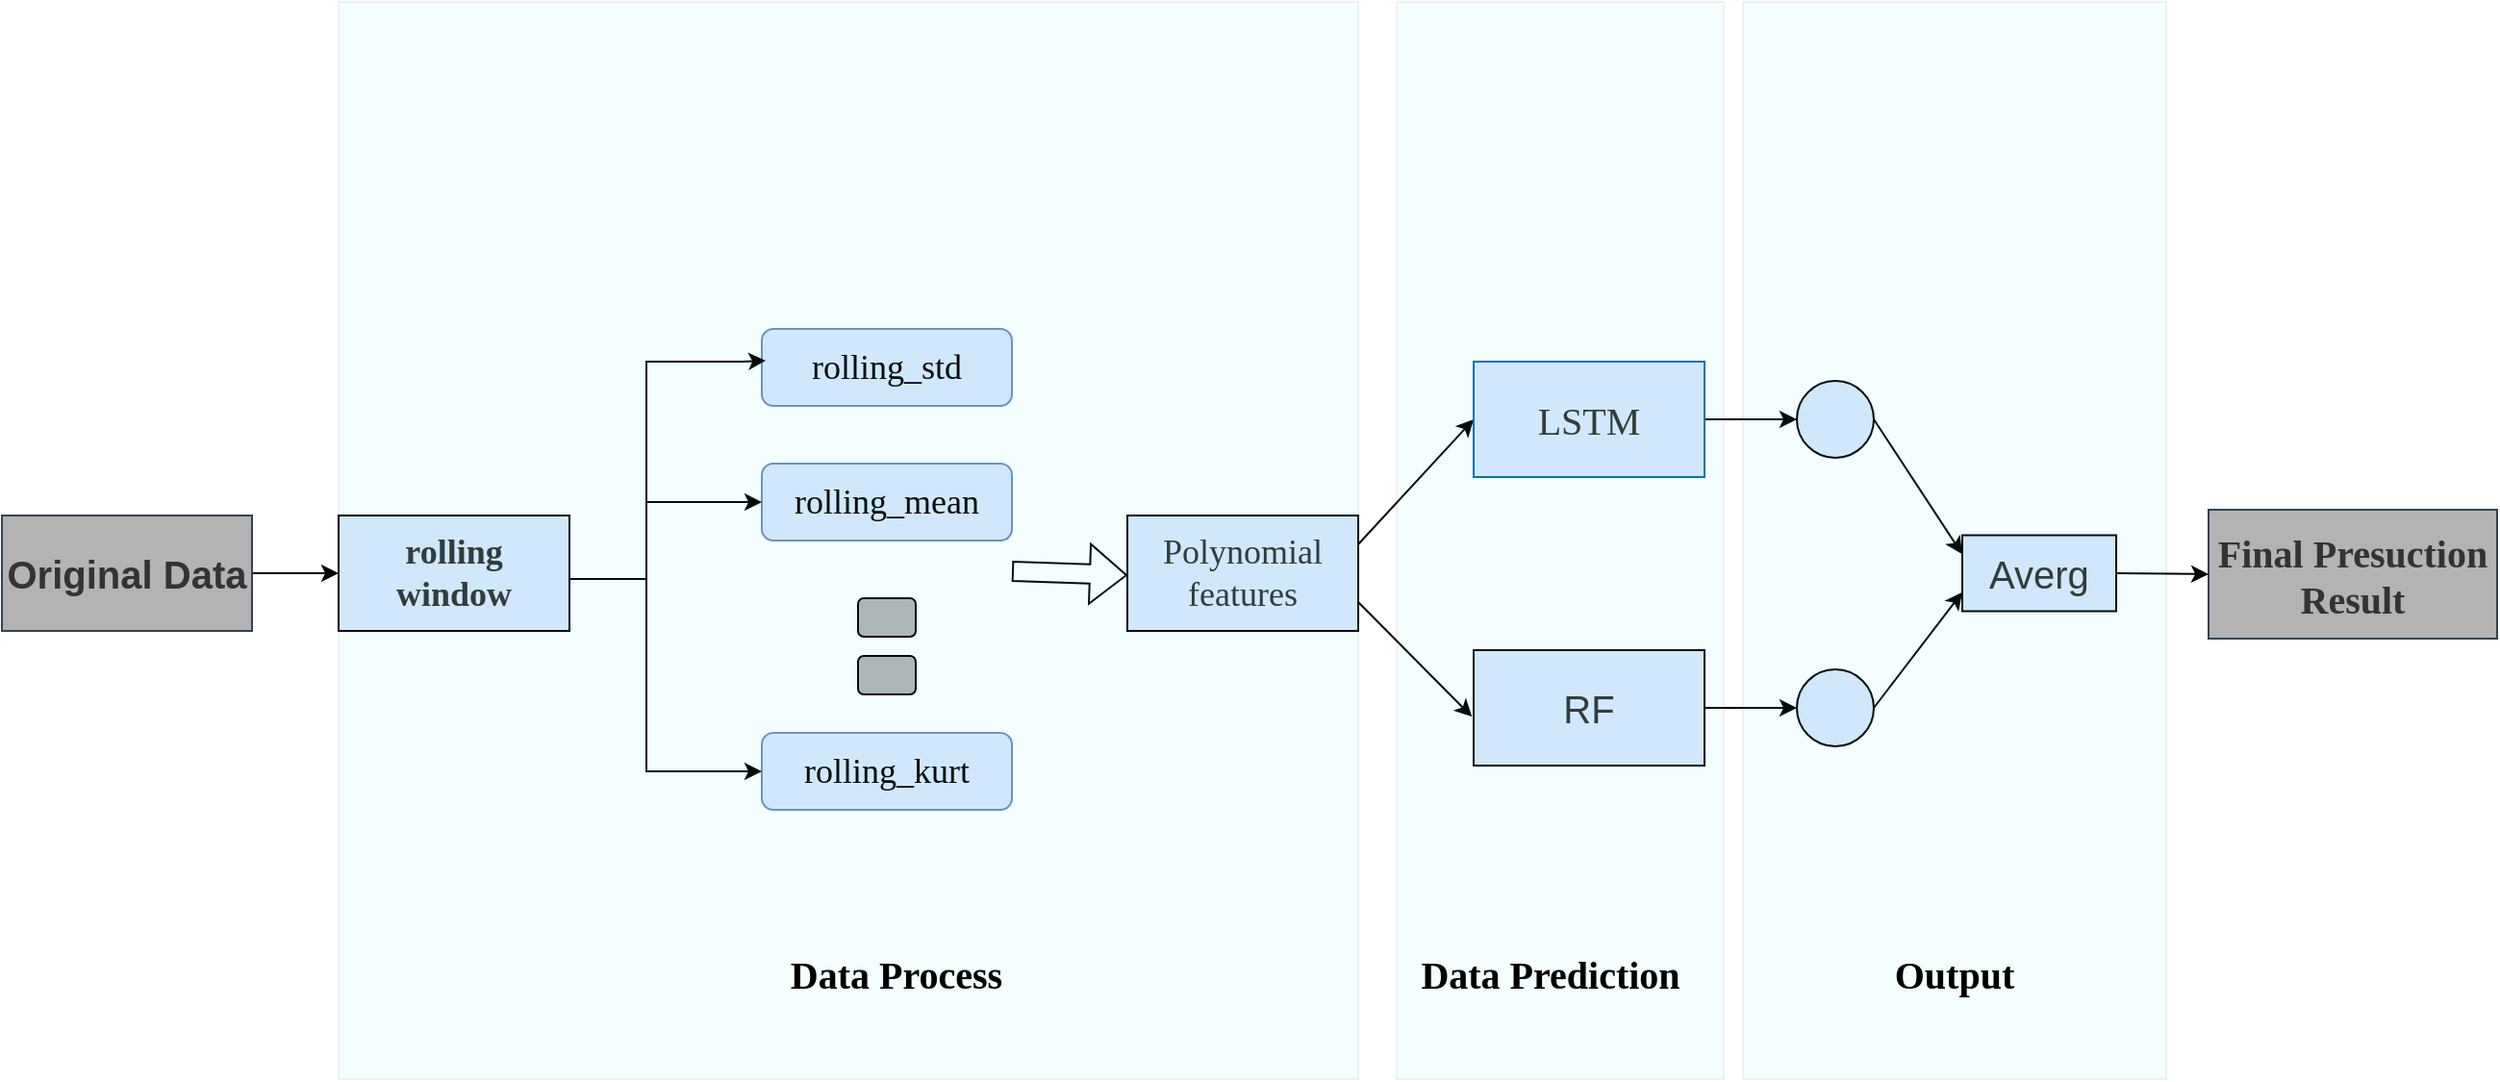 <mxfile version="24.0.7" type="github">
  <diagram name="第 1 页" id="MAClC-Qz35gJHoBX1igw">
    <mxGraphModel dx="2534" dy="938" grid="1" gridSize="10" guides="0" tooltips="1" connect="1" arrows="0" fold="1" page="1" pageScale="1" pageWidth="827" pageHeight="1169" math="0" shadow="0">
      <root>
        <mxCell id="0" />
        <mxCell id="1" parent="0" />
        <mxCell id="4eGL8hieU2qLonjlvDq8-81" style="edgeStyle=none;rounded=0;orthogonalLoop=1;jettySize=auto;html=1;exitX=1;exitY=0.5;exitDx=0;exitDy=0;entryX=0;entryY=0.5;entryDx=0;entryDy=0;" edge="1" parent="1" source="4eGL8hieU2qLonjlvDq8-1" target="4eGL8hieU2qLonjlvDq8-2">
          <mxGeometry relative="1" as="geometry" />
        </mxCell>
        <mxCell id="4eGL8hieU2qLonjlvDq8-1" value="&lt;font color=&quot;#333333&quot; style=&quot;font-size: 20px;&quot;&gt;&lt;b&gt;Original&amp;nbsp;&lt;span style=&quot;background-color: initial;&quot;&gt;Data&lt;/span&gt;&lt;/b&gt;&lt;/font&gt;" style="rounded=0;whiteSpace=wrap;html=1;fillColor=#B3B3B3;strokeColor=#314354;fontColor=#ffffff;" vertex="1" parent="1">
          <mxGeometry x="-205" y="267" width="130" height="60" as="geometry" />
        </mxCell>
        <mxCell id="4eGL8hieU2qLonjlvDq8-2" value="&lt;b style=&quot;font-size: 18px;&quot;&gt;&lt;span style=&quot;font-family: 等线;&quot; lang=&quot;EN-US&quot;&gt;&lt;font color=&quot;#333333&quot;&gt;rolling&lt;br&gt;window&lt;/font&gt;&lt;/span&gt;&lt;/b&gt;" style="rounded=0;whiteSpace=wrap;html=1;fillColor=#DAE8FC;" vertex="1" parent="1">
          <mxGeometry x="-30" y="267" width="120" height="60" as="geometry" />
        </mxCell>
        <mxCell id="4eGL8hieU2qLonjlvDq8-24" value="&lt;div style=&quot;font-size: 18px;&quot;&gt;&lt;span style=&quot;font-family: &amp;quot;Times New Roman&amp;quot;;&quot;&gt;rolling_mean&lt;/span&gt;&lt;br&gt;&lt;/div&gt;" style="rounded=1;whiteSpace=wrap;html=1;fillColor=#dae8fc;strokeColor=#6c8ebf;" vertex="1" parent="1">
          <mxGeometry x="190" y="240" width="130" height="40" as="geometry" />
        </mxCell>
        <mxCell id="4eGL8hieU2qLonjlvDq8-25" value="&lt;div&gt;&lt;font style=&quot;font-size: 18px;&quot; face=&quot;Times New Roman&quot;&gt;rolling_kurt&lt;/font&gt;&lt;/div&gt;" style="rounded=1;whiteSpace=wrap;html=1;fillColor=#dae8fc;strokeColor=#6c8ebf;" vertex="1" parent="1">
          <mxGeometry x="190" y="380" width="130" height="40" as="geometry" />
        </mxCell>
        <mxCell id="4eGL8hieU2qLonjlvDq8-26" value="&lt;div&gt;&lt;font face=&quot;Times New Roman&quot; style=&quot;font-size: 18px;&quot;&gt;rolling_std&lt;/font&gt;&lt;/div&gt;" style="rounded=1;whiteSpace=wrap;html=1;fillColor=#dae8fc;strokeColor=#6c8ebf;" vertex="1" parent="1">
          <mxGeometry x="190" y="170" width="130" height="40" as="geometry" />
        </mxCell>
        <mxCell id="4eGL8hieU2qLonjlvDq8-35" value="" style="rounded=1;whiteSpace=wrap;html=1;fillColor=#B3B3B3;" vertex="1" parent="1">
          <mxGeometry x="240" y="310" width="30" height="20" as="geometry" />
        </mxCell>
        <mxCell id="4eGL8hieU2qLonjlvDq8-37" value="" style="rounded=1;whiteSpace=wrap;html=1;fillColor=#B3B3B3;" vertex="1" parent="1">
          <mxGeometry x="240" y="340" width="30" height="20" as="geometry" />
        </mxCell>
        <mxCell id="4eGL8hieU2qLonjlvDq8-73" style="edgeStyle=none;rounded=0;orthogonalLoop=1;jettySize=auto;html=1;exitX=1;exitY=0.25;exitDx=0;exitDy=0;entryX=0;entryY=0.5;entryDx=0;entryDy=0;" edge="1" parent="1" source="4eGL8hieU2qLonjlvDq8-38" target="4eGL8hieU2qLonjlvDq8-39">
          <mxGeometry relative="1" as="geometry" />
        </mxCell>
        <mxCell id="4eGL8hieU2qLonjlvDq8-38" value="&lt;span style=&quot;&quot; lang=&quot;EN-US&quot;&gt;&lt;font color=&quot;#333333&quot; style=&quot;font-size: 18px;&quot; face=&quot;Times New Roman&quot;&gt;Polynomial&lt;br&gt;features&lt;/font&gt;&lt;/span&gt;" style="rounded=0;whiteSpace=wrap;html=1;fillColor=#DAE8FC;" vertex="1" parent="1">
          <mxGeometry x="380" y="267" width="120" height="60" as="geometry" />
        </mxCell>
        <mxCell id="4eGL8hieU2qLonjlvDq8-82" style="edgeStyle=none;rounded=0;orthogonalLoop=1;jettySize=auto;html=1;exitX=1;exitY=0.5;exitDx=0;exitDy=0;entryX=0;entryY=0.5;entryDx=0;entryDy=0;" edge="1" parent="1" source="4eGL8hieU2qLonjlvDq8-39" target="4eGL8hieU2qLonjlvDq8-48">
          <mxGeometry relative="1" as="geometry" />
        </mxCell>
        <mxCell id="4eGL8hieU2qLonjlvDq8-39" value="&lt;font color=&quot;#333333&quot; style=&quot;font-size: 20px;&quot; face=&quot;Times New Roman&quot;&gt;LSTM&lt;/font&gt;" style="rounded=0;whiteSpace=wrap;html=1;fillColor=#DAE8FC;fontColor=#ffffff;strokeColor=#006EAF;" vertex="1" parent="1">
          <mxGeometry x="560" y="187" width="120" height="60" as="geometry" />
        </mxCell>
        <mxCell id="4eGL8hieU2qLonjlvDq8-83" style="edgeStyle=none;rounded=0;orthogonalLoop=1;jettySize=auto;html=1;exitX=1;exitY=0.5;exitDx=0;exitDy=0;entryX=0;entryY=0.5;entryDx=0;entryDy=0;" edge="1" parent="1" source="4eGL8hieU2qLonjlvDq8-40" target="4eGL8hieU2qLonjlvDq8-49">
          <mxGeometry relative="1" as="geometry" />
        </mxCell>
        <mxCell id="4eGL8hieU2qLonjlvDq8-40" value="&lt;font color=&quot;#333333&quot; style=&quot;font-size: 20px;&quot;&gt;RF&lt;/font&gt;" style="rounded=0;whiteSpace=wrap;html=1;fillColor=#DAE8FC;" vertex="1" parent="1">
          <mxGeometry x="560" y="337" width="120" height="60" as="geometry" />
        </mxCell>
        <mxCell id="4eGL8hieU2qLonjlvDq8-47" value="&lt;font style=&quot;font-size: 20px;&quot; face=&quot;Times New Roman&quot; color=&quot;#333333&quot;&gt;&lt;b style=&quot;&quot;&gt;Final Presuction&lt;/b&gt;&lt;/font&gt;&lt;div style=&quot;color: rgb(0, 0, 0); font-size: 20px;&quot;&gt;&lt;font style=&quot;font-size: 20px;&quot; face=&quot;Times New Roman&quot; color=&quot;#333333&quot;&gt;&lt;b style=&quot;&quot;&gt;Result&lt;/b&gt;&lt;/font&gt;&lt;/div&gt;" style="rounded=0;whiteSpace=wrap;html=1;fillColor=#B3B3B3;strokeColor=#314354;fontColor=#ffffff;" vertex="1" parent="1">
          <mxGeometry x="942" y="264" width="150" height="67" as="geometry" />
        </mxCell>
        <mxCell id="4eGL8hieU2qLonjlvDq8-84" style="edgeStyle=none;rounded=0;orthogonalLoop=1;jettySize=auto;html=1;exitX=1;exitY=0.5;exitDx=0;exitDy=0;entryX=0;entryY=0.25;entryDx=0;entryDy=0;" edge="1" parent="1" source="4eGL8hieU2qLonjlvDq8-48" target="4eGL8hieU2qLonjlvDq8-51">
          <mxGeometry relative="1" as="geometry" />
        </mxCell>
        <mxCell id="4eGL8hieU2qLonjlvDq8-48" value="" style="ellipse;whiteSpace=wrap;html=1;aspect=fixed;fillColor=#DAE8FC;" vertex="1" parent="1">
          <mxGeometry x="728" y="197" width="40" height="40" as="geometry" />
        </mxCell>
        <mxCell id="4eGL8hieU2qLonjlvDq8-85" style="edgeStyle=none;rounded=0;orthogonalLoop=1;jettySize=auto;html=1;exitX=1;exitY=0.5;exitDx=0;exitDy=0;entryX=0;entryY=0.75;entryDx=0;entryDy=0;" edge="1" parent="1" source="4eGL8hieU2qLonjlvDq8-49" target="4eGL8hieU2qLonjlvDq8-51">
          <mxGeometry relative="1" as="geometry" />
        </mxCell>
        <mxCell id="4eGL8hieU2qLonjlvDq8-49" value="" style="ellipse;whiteSpace=wrap;html=1;aspect=fixed;fillColor=#DAE8FC;" vertex="1" parent="1">
          <mxGeometry x="728" y="347" width="40" height="40" as="geometry" />
        </mxCell>
        <mxCell id="4eGL8hieU2qLonjlvDq8-87" style="edgeStyle=none;rounded=0;orthogonalLoop=1;jettySize=auto;html=1;exitX=1;exitY=0.5;exitDx=0;exitDy=0;entryX=0;entryY=0.5;entryDx=0;entryDy=0;" edge="1" parent="1" source="4eGL8hieU2qLonjlvDq8-51" target="4eGL8hieU2qLonjlvDq8-47">
          <mxGeometry relative="1" as="geometry" />
        </mxCell>
        <mxCell id="4eGL8hieU2qLonjlvDq8-51" value="&lt;font color=&quot;#333333&quot; style=&quot;font-size: 20px;&quot;&gt;Averg&lt;/font&gt;" style="rounded=0;whiteSpace=wrap;html=1;fillColor=#DAE8FC;" vertex="1" parent="1">
          <mxGeometry x="814" y="277.25" width="80" height="39.5" as="geometry" />
        </mxCell>
        <mxCell id="4eGL8hieU2qLonjlvDq8-53" value="" style="shape=flexArrow;endArrow=classic;html=1;rounded=0;entryX=0;entryY=0.75;entryDx=0;entryDy=0;" edge="1" parent="1">
          <mxGeometry width="50" height="50" relative="1" as="geometry">
            <mxPoint x="320" y="296" as="sourcePoint" />
            <mxPoint x="380" y="298" as="targetPoint" />
          </mxGeometry>
        </mxCell>
        <mxCell id="4eGL8hieU2qLonjlvDq8-60" style="edgeStyle=none;rounded=0;orthogonalLoop=1;jettySize=auto;html=1;exitX=1;exitY=1;exitDx=0;exitDy=0;exitPerimeter=0;entryX=0;entryY=0.5;entryDx=0;entryDy=0;" edge="1" parent="1" source="4eGL8hieU2qLonjlvDq8-59" target="4eGL8hieU2qLonjlvDq8-25">
          <mxGeometry relative="1" as="geometry" />
        </mxCell>
        <mxCell id="4eGL8hieU2qLonjlvDq8-59" value="" style="strokeWidth=1;html=1;shape=mxgraph.flowchart.annotation_1;align=left;pointerEvents=1;" vertex="1" parent="1">
          <mxGeometry x="130" y="187" width="50" height="213" as="geometry" />
        </mxCell>
        <mxCell id="4eGL8hieU2qLonjlvDq8-71" style="edgeStyle=none;rounded=0;orthogonalLoop=1;jettySize=auto;html=1;exitX=1;exitY=0.5;exitDx=0;exitDy=0;exitPerimeter=0;entryX=0;entryY=0.5;entryDx=0;entryDy=0;" edge="1" parent="1" source="4eGL8hieU2qLonjlvDq8-64" target="4eGL8hieU2qLonjlvDq8-24">
          <mxGeometry relative="1" as="geometry" />
        </mxCell>
        <mxCell id="4eGL8hieU2qLonjlvDq8-64" value="" style="line;strokeWidth=1;html=1;" vertex="1" parent="1">
          <mxGeometry x="130" y="255" width="40" height="10" as="geometry" />
        </mxCell>
        <mxCell id="4eGL8hieU2qLonjlvDq8-72" style="edgeStyle=none;rounded=0;orthogonalLoop=1;jettySize=auto;html=1;exitX=1;exitY=0;exitDx=0;exitDy=0;exitPerimeter=0;entryX=0.016;entryY=0.411;entryDx=0;entryDy=0;entryPerimeter=0;" edge="1" parent="1" source="4eGL8hieU2qLonjlvDq8-59" target="4eGL8hieU2qLonjlvDq8-26">
          <mxGeometry relative="1" as="geometry" />
        </mxCell>
        <mxCell id="4eGL8hieU2qLonjlvDq8-74" style="edgeStyle=none;rounded=0;orthogonalLoop=1;jettySize=auto;html=1;exitX=1;exitY=0.75;exitDx=0;exitDy=0;entryX=-0.007;entryY=0.577;entryDx=0;entryDy=0;entryPerimeter=0;" edge="1" parent="1" source="4eGL8hieU2qLonjlvDq8-38" target="4eGL8hieU2qLonjlvDq8-40">
          <mxGeometry relative="1" as="geometry" />
        </mxCell>
        <mxCell id="4eGL8hieU2qLonjlvDq8-79" value="" style="line;strokeWidth=1;html=1;" vertex="1" parent="1">
          <mxGeometry x="90" y="260" width="40" height="80" as="geometry" />
        </mxCell>
        <mxCell id="4eGL8hieU2qLonjlvDq8-90" value="" style="verticalLabelPosition=bottom;verticalAlign=top;html=1;shape=mxgraph.basic.rect;fillColor2=none;strokeWidth=1;size=20;indent=5;opacity=5;fillColor=#36DDFF;" vertex="1" parent="1">
          <mxGeometry x="-30" width="530" height="560" as="geometry" />
        </mxCell>
        <mxCell id="4eGL8hieU2qLonjlvDq8-91" value="" style="verticalLabelPosition=bottom;verticalAlign=top;html=1;shape=mxgraph.basic.rect;fillColor2=none;strokeWidth=1;size=20;indent=5;opacity=5;fillColor=#36DDFF;" vertex="1" parent="1">
          <mxGeometry x="520" width="170" height="560" as="geometry" />
        </mxCell>
        <mxCell id="4eGL8hieU2qLonjlvDq8-92" value="" style="verticalLabelPosition=bottom;verticalAlign=top;html=1;shape=mxgraph.basic.rect;fillColor2=none;strokeWidth=1;size=20;indent=5;opacity=5;fillColor=#36DDFF;" vertex="1" parent="1">
          <mxGeometry x="700" width="220" height="560" as="geometry" />
        </mxCell>
        <mxCell id="4eGL8hieU2qLonjlvDq8-93" value="&lt;font style=&quot;font-size: 20px;&quot; face=&quot;Times New Roman&quot;&gt;&lt;b&gt;Data Process&lt;/b&gt;&lt;/font&gt;" style="text;strokeColor=none;align=center;fillColor=none;html=1;verticalAlign=middle;whiteSpace=wrap;rounded=0;" vertex="1" parent="1">
          <mxGeometry x="190" y="490" width="140" height="30" as="geometry" />
        </mxCell>
        <mxCell id="4eGL8hieU2qLonjlvDq8-94" value="&lt;font style=&quot;font-size: 20px;&quot; face=&quot;Times New Roman&quot;&gt;&lt;b&gt;Data Prediction&lt;/b&gt;&lt;/font&gt;" style="text;strokeColor=none;align=center;fillColor=none;html=1;verticalAlign=middle;whiteSpace=wrap;rounded=0;" vertex="1" parent="1">
          <mxGeometry x="530" y="490" width="140" height="30" as="geometry" />
        </mxCell>
        <mxCell id="4eGL8hieU2qLonjlvDq8-95" value="&lt;font style=&quot;font-size: 20px;&quot; face=&quot;Times New Roman&quot;&gt;&lt;b&gt;Output&lt;/b&gt;&lt;/font&gt;" style="text;strokeColor=none;align=center;fillColor=none;html=1;verticalAlign=middle;whiteSpace=wrap;rounded=0;" vertex="1" parent="1">
          <mxGeometry x="740" y="490" width="140" height="30" as="geometry" />
        </mxCell>
      </root>
    </mxGraphModel>
  </diagram>
</mxfile>
